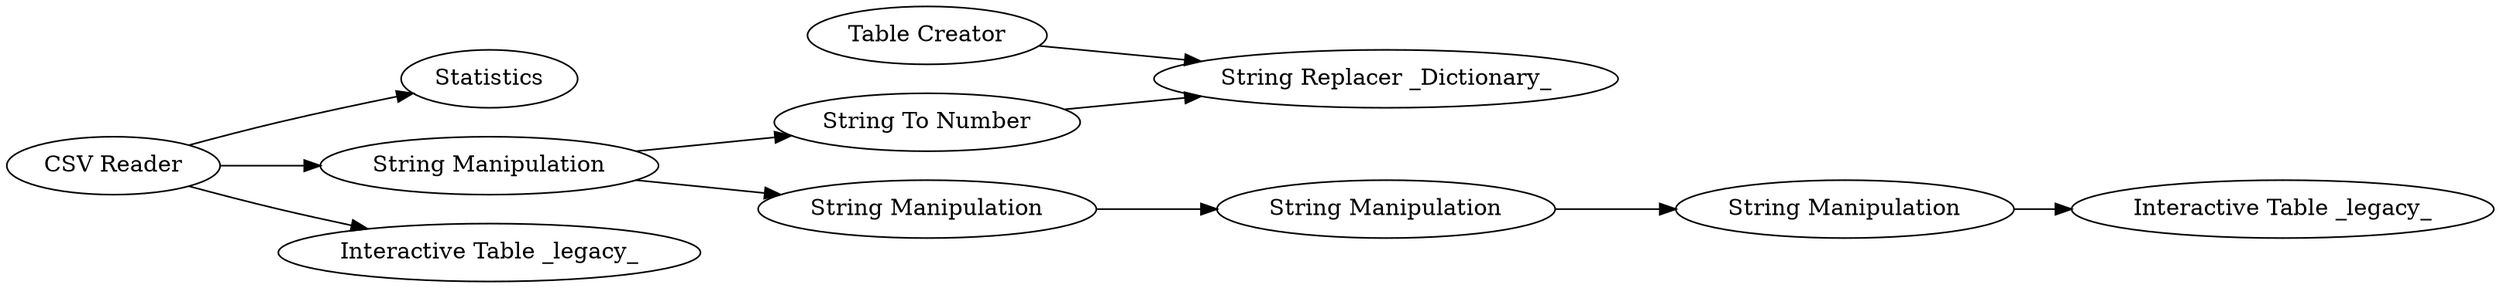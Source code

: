 digraph {
	"-3205768677764679917_10" [label="String Manipulation"]
	"-3205768677764679917_8" [label="Interactive Table _legacy_"]
	"-3205768677764679917_4" [label="String To Number"]
	"-3205768677764679917_11" [label="String Manipulation"]
	"-3205768677764679917_3" [label=Statistics]
	"-3205768677764679917_7" [label="String Manipulation"]
	"-3205768677764679917_6" [label="Table Creator"]
	"-3205768677764679917_5" [label="String Replacer _Dictionary_"]
	"-3205768677764679917_9" [label="String Manipulation"]
	"-3205768677764679917_2" [label="Interactive Table _legacy_"]
	"-3205768677764679917_1" [label="CSV Reader"]
	"-3205768677764679917_10" -> "-3205768677764679917_11"
	"-3205768677764679917_7" -> "-3205768677764679917_9"
	"-3205768677764679917_7" -> "-3205768677764679917_4"
	"-3205768677764679917_9" -> "-3205768677764679917_10"
	"-3205768677764679917_1" -> "-3205768677764679917_7"
	"-3205768677764679917_1" -> "-3205768677764679917_3"
	"-3205768677764679917_4" -> "-3205768677764679917_5"
	"-3205768677764679917_6" -> "-3205768677764679917_5"
	"-3205768677764679917_1" -> "-3205768677764679917_2"
	"-3205768677764679917_11" -> "-3205768677764679917_8"
	rankdir=LR
}
